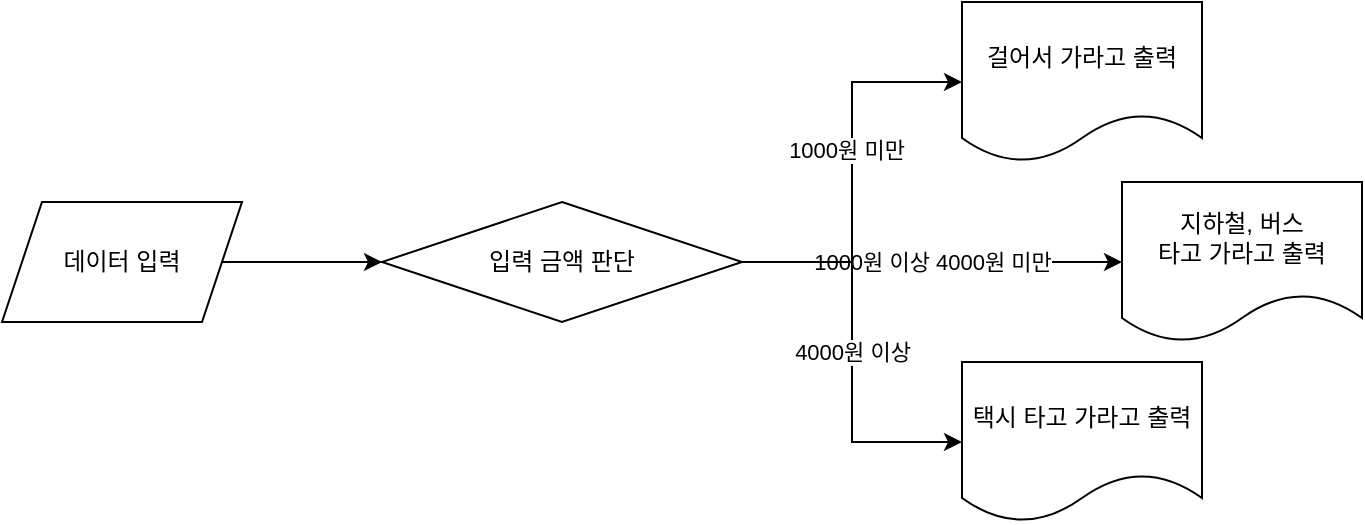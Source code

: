 <mxfile version="20.8.23" type="device"><diagram name="페이지-1" id="ac4pjIPT7rahhvDGztNU"><mxGraphModel dx="1434" dy="764" grid="1" gridSize="10" guides="1" tooltips="1" connect="1" arrows="1" fold="1" page="1" pageScale="1" pageWidth="827" pageHeight="1169" math="0" shadow="0"><root><mxCell id="0"/><mxCell id="1" parent="0"/><mxCell id="a1p-iM2wXDHuBkogEzMi-3" style="edgeStyle=orthogonalEdgeStyle;rounded=0;orthogonalLoop=1;jettySize=auto;html=1;entryX=0;entryY=0.5;entryDx=0;entryDy=0;" edge="1" parent="1" source="a1p-iM2wXDHuBkogEzMi-1" target="a1p-iM2wXDHuBkogEzMi-2"><mxGeometry relative="1" as="geometry"/></mxCell><mxCell id="a1p-iM2wXDHuBkogEzMi-1" value="데이터 입력" style="shape=parallelogram;perimeter=parallelogramPerimeter;whiteSpace=wrap;html=1;fixedSize=1;" vertex="1" parent="1"><mxGeometry x="74" y="150" width="120" height="60" as="geometry"/></mxCell><mxCell id="a1p-iM2wXDHuBkogEzMi-6" value="1000원 이상 4000원 미만" style="edgeStyle=orthogonalEdgeStyle;rounded=0;orthogonalLoop=1;jettySize=auto;html=1;entryX=0;entryY=0.5;entryDx=0;entryDy=0;" edge="1" parent="1" source="a1p-iM2wXDHuBkogEzMi-2" target="a1p-iM2wXDHuBkogEzMi-5"><mxGeometry relative="1" as="geometry"/></mxCell><mxCell id="a1p-iM2wXDHuBkogEzMi-8" value="4000원 이상" style="edgeStyle=orthogonalEdgeStyle;rounded=0;orthogonalLoop=1;jettySize=auto;html=1;entryX=0;entryY=0.5;entryDx=0;entryDy=0;" edge="1" parent="1" source="a1p-iM2wXDHuBkogEzMi-2" target="a1p-iM2wXDHuBkogEzMi-7"><mxGeometry relative="1" as="geometry"/></mxCell><mxCell id="a1p-iM2wXDHuBkogEzMi-9" style="edgeStyle=orthogonalEdgeStyle;rounded=0;orthogonalLoop=1;jettySize=auto;html=1;entryX=0;entryY=0.5;entryDx=0;entryDy=0;" edge="1" parent="1" source="a1p-iM2wXDHuBkogEzMi-2" target="a1p-iM2wXDHuBkogEzMi-4"><mxGeometry relative="1" as="geometry"/></mxCell><mxCell id="a1p-iM2wXDHuBkogEzMi-10" value="1000원 미만" style="edgeLabel;html=1;align=center;verticalAlign=middle;resizable=0;points=[];" vertex="1" connectable="0" parent="a1p-iM2wXDHuBkogEzMi-9"><mxGeometry x="0.11" y="3" relative="1" as="geometry"><mxPoint as="offset"/></mxGeometry></mxCell><mxCell id="a1p-iM2wXDHuBkogEzMi-2" value="입력 금액 판단" style="rhombus;whiteSpace=wrap;html=1;" vertex="1" parent="1"><mxGeometry x="264" y="150" width="180" height="60" as="geometry"/></mxCell><mxCell id="a1p-iM2wXDHuBkogEzMi-4" value="걸어서 가라고 출력" style="shape=document;whiteSpace=wrap;html=1;boundedLbl=1;" vertex="1" parent="1"><mxGeometry x="554" y="50" width="120" height="80" as="geometry"/></mxCell><mxCell id="a1p-iM2wXDHuBkogEzMi-5" value="지하철, 버스&lt;br&gt;타고 가라고 출력" style="shape=document;whiteSpace=wrap;html=1;boundedLbl=1;" vertex="1" parent="1"><mxGeometry x="634" y="140" width="120" height="80" as="geometry"/></mxCell><mxCell id="a1p-iM2wXDHuBkogEzMi-7" value="택시 타고 가라고 출력" style="shape=document;whiteSpace=wrap;html=1;boundedLbl=1;" vertex="1" parent="1"><mxGeometry x="554" y="230" width="120" height="80" as="geometry"/></mxCell></root></mxGraphModel></diagram></mxfile>